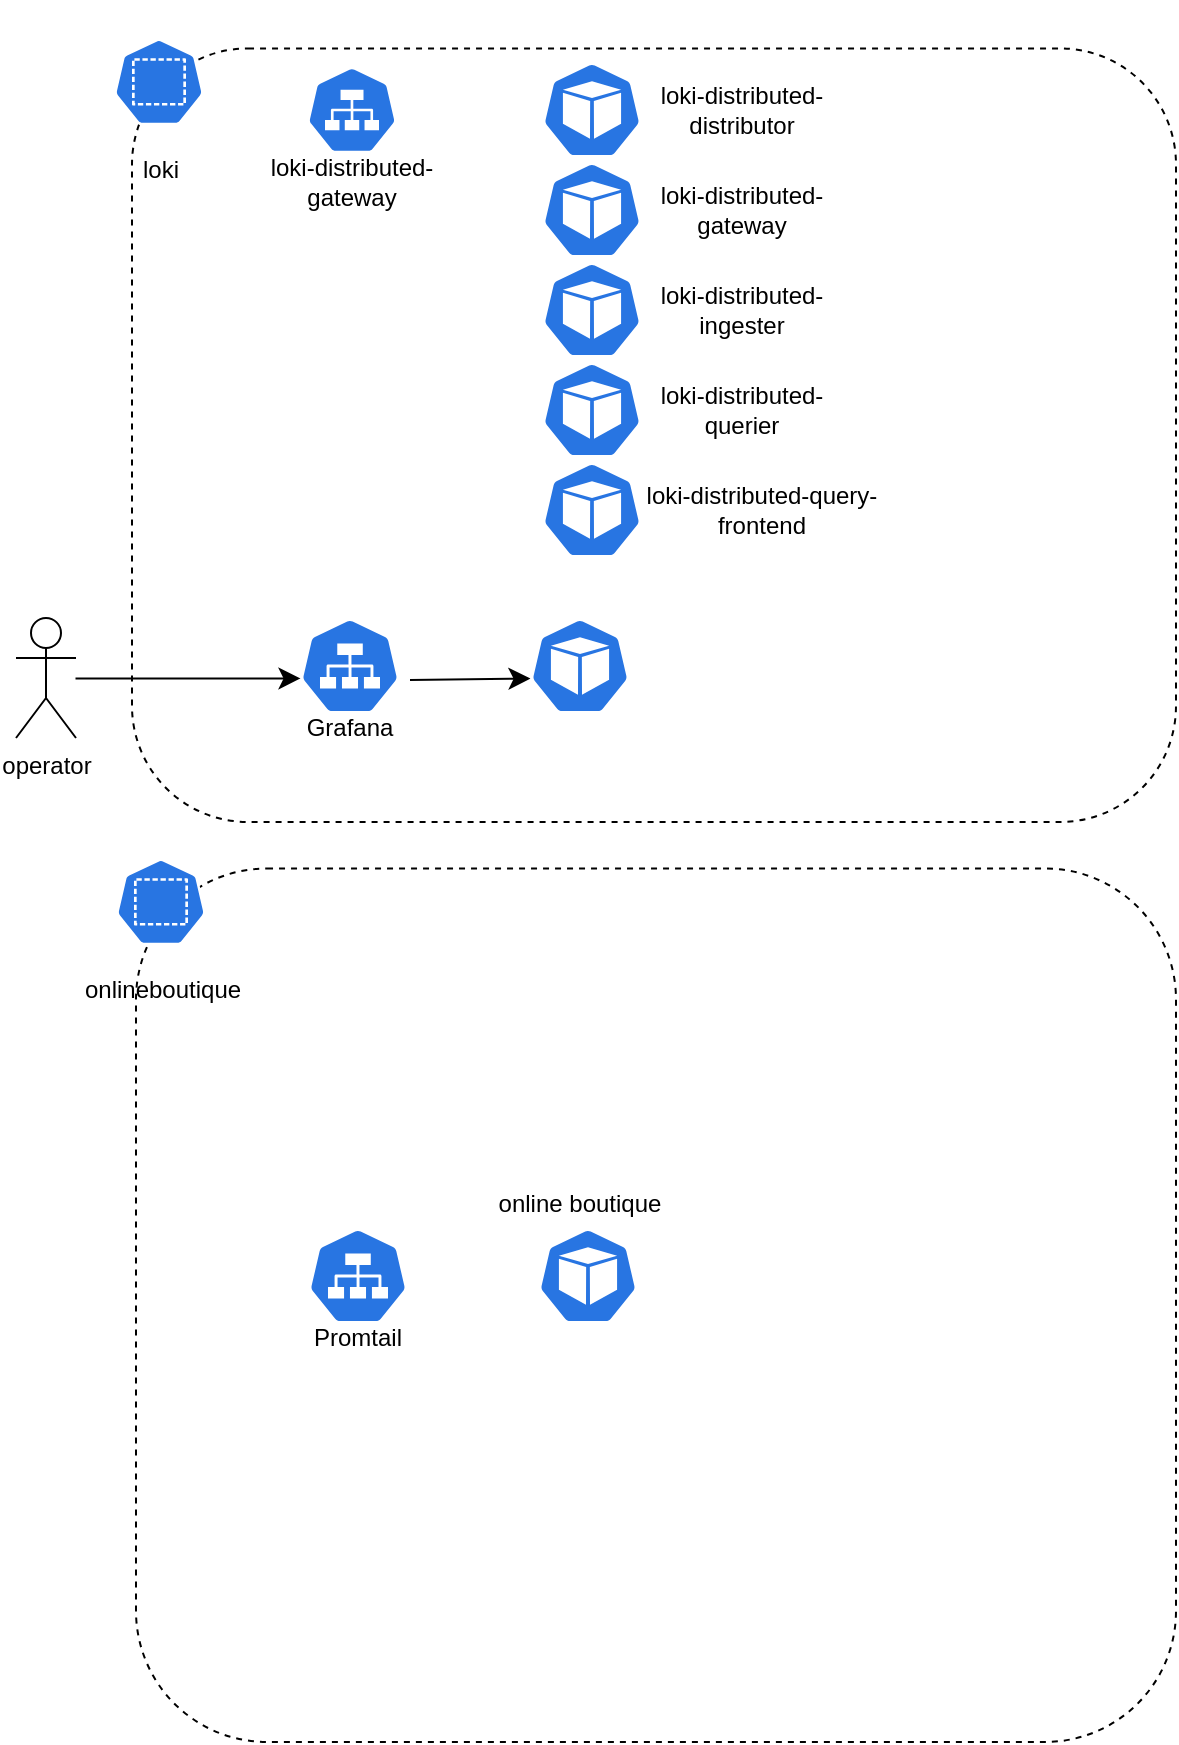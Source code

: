 <mxfile>
    <diagram name="ページ1" id="whh-JwrVk6CDysMYf899">
        <mxGraphModel dx="1356" dy="621" grid="1" gridSize="10" guides="1" tooltips="1" connect="1" arrows="1" fold="1" page="1" pageScale="1" pageWidth="827" pageHeight="1169" math="0" shadow="0">
            <root>
                <mxCell id="0"/>
                <mxCell id="1" parent="0"/>
                <mxCell id="38" value="" style="group" vertex="1" connectable="0" parent="1">
                    <mxGeometry x="290" y="189.5" width="540" height="410.5" as="geometry"/>
                </mxCell>
                <mxCell id="37" value="" style="rounded=1;whiteSpace=wrap;html=1;fillColor=none;dashed=1;" vertex="1" parent="38">
                    <mxGeometry x="18" y="23.707" width="522" height="386.793" as="geometry"/>
                </mxCell>
                <mxCell id="20" value="loki" style="sketch=0;html=1;dashed=0;whitespace=wrap;fillColor=#2875E2;strokeColor=#ffffff;points=[[0.005,0.63,0],[0.1,0.2,0],[0.9,0.2,0],[0.5,0,0],[0.995,0.63,0],[0.72,0.99,0],[0.5,1,0],[0.28,0.99,0]];verticalLabelPosition=bottom;align=center;verticalAlign=top;shape=mxgraph.kubernetes.icon;prIcon=ns" vertex="1" parent="38">
                    <mxGeometry x="9" y="10.5" width="45" height="59.891" as="geometry"/>
                </mxCell>
                <mxCell id="39" value="" style="group" vertex="1" connectable="0" parent="38">
                    <mxGeometry x="74" y="30.5" width="108" height="75" as="geometry"/>
                </mxCell>
                <mxCell id="CTBp-aPgo0rCZyATHpkr-19" value="loki-distributed-gateway" style="text;html=1;align=center;verticalAlign=middle;whiteSpace=wrap;rounded=0;" parent="39" vertex="1">
                    <mxGeometry y="45" width="108" height="30" as="geometry"/>
                </mxCell>
                <mxCell id="14" value="" style="sketch=0;html=1;dashed=0;whitespace=wrap;fillColor=#2875E2;strokeColor=#ffffff;points=[[0.005,0.63,0],[0.1,0.2,0],[0.9,0.2,0],[0.5,0,0],[0.995,0.63,0],[0.72,0.99,0],[0.5,1,0],[0.28,0.99,0]];verticalLabelPosition=bottom;align=center;verticalAlign=top;shape=mxgraph.kubernetes.icon;prIcon=svc" parent="39" vertex="1">
                    <mxGeometry x="31.5" width="45" height="48" as="geometry"/>
                </mxCell>
                <mxCell id="CTBp-aPgo0rCZyATHpkr-40" value="" style="group" parent="1" vertex="1" connectable="0">
                    <mxGeometry x="387" y="498" width="60" height="70" as="geometry"/>
                </mxCell>
                <mxCell id="CTBp-aPgo0rCZyATHpkr-42" value="Grafana" style="text;html=1;align=center;verticalAlign=middle;whiteSpace=wrap;rounded=0;" parent="CTBp-aPgo0rCZyATHpkr-40" vertex="1">
                    <mxGeometry y="40" width="60" height="30" as="geometry"/>
                </mxCell>
                <mxCell id="15" value="" style="sketch=0;html=1;dashed=0;whitespace=wrap;fillColor=#2875E2;strokeColor=#ffffff;points=[[0.005,0.63,0],[0.1,0.2,0],[0.9,0.2,0],[0.5,0,0],[0.995,0.63,0],[0.72,0.99,0],[0.5,1,0],[0.28,0.99,0]];verticalLabelPosition=bottom;align=center;verticalAlign=top;shape=mxgraph.kubernetes.icon;prIcon=svc" parent="CTBp-aPgo0rCZyATHpkr-40" vertex="1">
                    <mxGeometry x="5" width="50" height="48" as="geometry"/>
                </mxCell>
                <mxCell id="CTBp-aPgo0rCZyATHpkr-44" value="" style="edgeStyle=elbowEdgeStyle;elbow=horizontal;endArrow=classic;html=1;curved=0;rounded=0;endSize=8;startSize=8;entryX=0.005;entryY=0.63;entryDx=0;entryDy=0;entryPerimeter=0;" parent="1" target="8" edge="1">
                    <mxGeometry width="50" height="50" relative="1" as="geometry">
                        <mxPoint x="447" y="529" as="sourcePoint"/>
                        <mxPoint x="507.25" y="480.24" as="targetPoint"/>
                        <Array as="points">
                            <mxPoint x="447" y="509"/>
                        </Array>
                    </mxGeometry>
                </mxCell>
                <mxCell id="CTBp-aPgo0rCZyATHpkr-51" value="" style="edgeStyle=elbowEdgeStyle;elbow=horizontal;endArrow=classic;html=1;curved=0;rounded=0;endSize=8;startSize=8;exitX=0.995;exitY=0.63;exitDx=0;exitDy=0;exitPerimeter=0;entryX=0.005;entryY=0.63;entryDx=0;entryDy=0;entryPerimeter=0;" parent="1" edge="1" target="15">
                    <mxGeometry width="50" height="50" relative="1" as="geometry">
                        <mxPoint x="279.75" y="528.24" as="sourcePoint"/>
                        <mxPoint x="335.25" y="528.24" as="targetPoint"/>
                        <Array as="points">
                            <mxPoint x="300" y="520"/>
                        </Array>
                    </mxGeometry>
                </mxCell>
                <mxCell id="CTBp-aPgo0rCZyATHpkr-59" value="operator" style="shape=umlActor;verticalLabelPosition=bottom;verticalAlign=top;html=1;outlineConnect=0;" parent="1" vertex="1">
                    <mxGeometry x="250" y="498" width="30" height="60" as="geometry"/>
                </mxCell>
                <mxCell id="8" value="" style="sketch=0;html=1;dashed=0;whitespace=wrap;fillColor=#2875E2;strokeColor=#ffffff;points=[[0.005,0.63,0],[0.1,0.2,0],[0.9,0.2,0],[0.5,0,0],[0.995,0.63,0],[0.72,0.99,0],[0.5,1,0],[0.28,0.99,0]];verticalLabelPosition=bottom;align=center;verticalAlign=top;shape=mxgraph.kubernetes.icon;prIcon=pod" parent="1" vertex="1">
                    <mxGeometry x="507" y="498" width="50" height="48" as="geometry"/>
                </mxCell>
                <mxCell id="21" value="" style="sketch=0;html=1;dashed=0;whitespace=wrap;fillColor=#2875E2;strokeColor=#ffffff;points=[[0.005,0.63,0],[0.1,0.2,0],[0.9,0.2,0],[0.5,0,0],[0.995,0.63,0],[0.72,0.99,0],[0.5,1,0],[0.28,0.99,0]];verticalLabelPosition=bottom;align=center;verticalAlign=top;shape=mxgraph.kubernetes.icon;prIcon=pod" vertex="1" parent="1">
                    <mxGeometry x="511" y="803" width="50" height="48" as="geometry"/>
                </mxCell>
                <mxCell id="22" value="" style="group" vertex="1" connectable="0" parent="1">
                    <mxGeometry x="391" y="803" width="60" height="70" as="geometry"/>
                </mxCell>
                <mxCell id="23" value="Promtail" style="text;html=1;align=center;verticalAlign=middle;whiteSpace=wrap;rounded=0;" vertex="1" parent="22">
                    <mxGeometry y="40" width="60" height="30" as="geometry"/>
                </mxCell>
                <mxCell id="24" value="" style="sketch=0;html=1;dashed=0;whitespace=wrap;fillColor=#2875E2;strokeColor=#ffffff;points=[[0.005,0.63,0],[0.1,0.2,0],[0.9,0.2,0],[0.5,0,0],[0.995,0.63,0],[0.72,0.99,0],[0.5,1,0],[0.28,0.99,0]];verticalLabelPosition=bottom;align=center;verticalAlign=top;shape=mxgraph.kubernetes.icon;prIcon=svc" vertex="1" parent="22">
                    <mxGeometry x="5" width="50" height="48" as="geometry"/>
                </mxCell>
                <mxCell id="28" value="" style="group" vertex="1" connectable="0" parent="1">
                    <mxGeometry x="513" y="270" width="160" height="48" as="geometry"/>
                </mxCell>
                <mxCell id="6" value="" style="sketch=0;html=1;dashed=0;whitespace=wrap;fillColor=#2875E2;strokeColor=#ffffff;points=[[0.005,0.63,0],[0.1,0.2,0],[0.9,0.2,0],[0.5,0,0],[0.995,0.63,0],[0.72,0.99,0],[0.5,1,0],[0.28,0.99,0]];verticalLabelPosition=bottom;align=center;verticalAlign=top;shape=mxgraph.kubernetes.icon;prIcon=pod" parent="28" vertex="1">
                    <mxGeometry width="50" height="48" as="geometry"/>
                </mxCell>
                <mxCell id="25" value="loki-distributed-gateway" style="text;html=1;align=center;verticalAlign=middle;whiteSpace=wrap;rounded=0;" vertex="1" parent="28">
                    <mxGeometry x="40" y="9" width="120" height="30" as="geometry"/>
                </mxCell>
                <mxCell id="29" value="" style="group" vertex="1" connectable="0" parent="1">
                    <mxGeometry x="513" y="320" width="160" height="48" as="geometry"/>
                </mxCell>
                <mxCell id="7" value="" style="sketch=0;html=1;dashed=0;whitespace=wrap;fillColor=#2875E2;strokeColor=#ffffff;points=[[0.005,0.63,0],[0.1,0.2,0],[0.9,0.2,0],[0.5,0,0],[0.995,0.63,0],[0.72,0.99,0],[0.5,1,0],[0.28,0.99,0]];verticalLabelPosition=bottom;align=center;verticalAlign=top;shape=mxgraph.kubernetes.icon;prIcon=pod" parent="29" vertex="1">
                    <mxGeometry width="50" height="48" as="geometry"/>
                </mxCell>
                <mxCell id="26" value="loki-distributed-ingester" style="text;html=1;align=center;verticalAlign=middle;whiteSpace=wrap;rounded=0;" vertex="1" parent="29">
                    <mxGeometry x="40" y="9" width="120" height="30" as="geometry"/>
                </mxCell>
                <mxCell id="30" value="" style="group" vertex="1" connectable="0" parent="1">
                    <mxGeometry x="513" y="370" width="160" height="48" as="geometry"/>
                </mxCell>
                <mxCell id="5" value="" style="sketch=0;html=1;dashed=0;whitespace=wrap;fillColor=#2875E2;strokeColor=#ffffff;points=[[0.005,0.63,0],[0.1,0.2,0],[0.9,0.2,0],[0.5,0,0],[0.995,0.63,0],[0.72,0.99,0],[0.5,1,0],[0.28,0.99,0]];verticalLabelPosition=bottom;align=center;verticalAlign=top;shape=mxgraph.kubernetes.icon;prIcon=pod" parent="30" vertex="1">
                    <mxGeometry width="50" height="48" as="geometry"/>
                </mxCell>
                <mxCell id="27" value="loki-distributed-querier" style="text;html=1;align=center;verticalAlign=middle;whiteSpace=wrap;rounded=0;" vertex="1" parent="30">
                    <mxGeometry x="40" y="9" width="120" height="30" as="geometry"/>
                </mxCell>
                <mxCell id="31" value="" style="group" vertex="1" connectable="0" parent="1">
                    <mxGeometry x="513" y="420" width="160" height="48" as="geometry"/>
                </mxCell>
                <mxCell id="32" value="" style="sketch=0;html=1;dashed=0;whitespace=wrap;fillColor=#2875E2;strokeColor=#ffffff;points=[[0.005,0.63,0],[0.1,0.2,0],[0.9,0.2,0],[0.5,0,0],[0.995,0.63,0],[0.72,0.99,0],[0.5,1,0],[0.28,0.99,0]];verticalLabelPosition=bottom;align=center;verticalAlign=top;shape=mxgraph.kubernetes.icon;prIcon=pod" vertex="1" parent="31">
                    <mxGeometry width="50" height="48" as="geometry"/>
                </mxCell>
                <mxCell id="33" value="loki-distributed-query-frontend" style="text;html=1;align=center;verticalAlign=middle;whiteSpace=wrap;rounded=0;" vertex="1" parent="31">
                    <mxGeometry x="50" y="9" width="120" height="30" as="geometry"/>
                </mxCell>
                <mxCell id="34" value="" style="group" vertex="1" connectable="0" parent="1">
                    <mxGeometry x="513" y="220" width="160" height="48" as="geometry"/>
                </mxCell>
                <mxCell id="35" value="" style="sketch=0;html=1;dashed=0;whitespace=wrap;fillColor=#2875E2;strokeColor=#ffffff;points=[[0.005,0.63,0],[0.1,0.2,0],[0.9,0.2,0],[0.5,0,0],[0.995,0.63,0],[0.72,0.99,0],[0.5,1,0],[0.28,0.99,0]];verticalLabelPosition=bottom;align=center;verticalAlign=top;shape=mxgraph.kubernetes.icon;prIcon=pod" vertex="1" parent="34">
                    <mxGeometry width="50" height="48" as="geometry"/>
                </mxCell>
                <mxCell id="36" value="loki-distributed-distributor" style="text;html=1;align=center;verticalAlign=middle;whiteSpace=wrap;rounded=0;" vertex="1" parent="34">
                    <mxGeometry x="40" y="9" width="120" height="30" as="geometry"/>
                </mxCell>
                <mxCell id="43" value="online boutique" style="shape=image;verticalLabelPosition=bottom;labelBackgroundColor=default;verticalAlign=top;aspect=fixed;imageAspect=0;image=https://github.com/GoogleCloudPlatform/microservices-demo/raw/main/docs/img/architecture-diagram.png;" vertex="1" parent="1">
                    <mxGeometry x="398.37" y="630" width="267.27" height="147" as="geometry"/>
                </mxCell>
                <mxCell id="44" value="" style="group" vertex="1" connectable="0" parent="1">
                    <mxGeometry x="290" y="610" width="540" height="450" as="geometry"/>
                </mxCell>
                <mxCell id="41" value="" style="rounded=1;whiteSpace=wrap;html=1;fillColor=none;dashed=1;" vertex="1" parent="44">
                    <mxGeometry x="20" y="13.21" width="520" height="436.79" as="geometry"/>
                </mxCell>
                <mxCell id="42" value="onlineboutique" style="sketch=0;html=1;dashed=0;whitespace=wrap;fillColor=#2875E2;strokeColor=#ffffff;points=[[0.005,0.63,0],[0.1,0.2,0],[0.9,0.2,0],[0.5,0,0],[0.995,0.63,0],[0.72,0.99,0],[0.5,1,0],[0.28,0.99,0]];verticalLabelPosition=bottom;align=center;verticalAlign=top;shape=mxgraph.kubernetes.icon;prIcon=ns" vertex="1" parent="44">
                    <mxGeometry x="10" width="45" height="59.891" as="geometry"/>
                </mxCell>
            </root>
        </mxGraphModel>
    </diagram>
</mxfile>